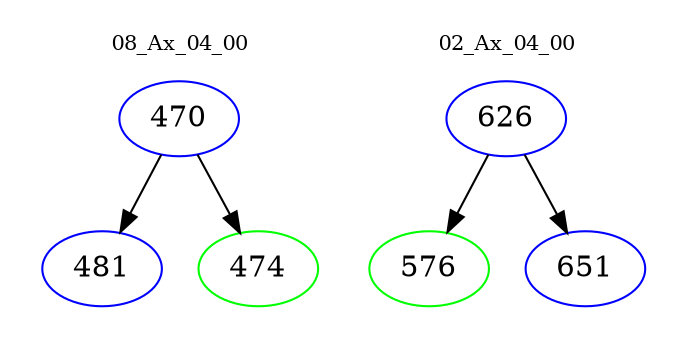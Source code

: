digraph{
subgraph cluster_0 {
color = white
label = "08_Ax_04_00";
fontsize=10;
T0_470 [label="470", color="blue"]
T0_470 -> T0_481 [color="black"]
T0_481 [label="481", color="blue"]
T0_470 -> T0_474 [color="black"]
T0_474 [label="474", color="green"]
}
subgraph cluster_1 {
color = white
label = "02_Ax_04_00";
fontsize=10;
T1_626 [label="626", color="blue"]
T1_626 -> T1_576 [color="black"]
T1_576 [label="576", color="green"]
T1_626 -> T1_651 [color="black"]
T1_651 [label="651", color="blue"]
}
}
